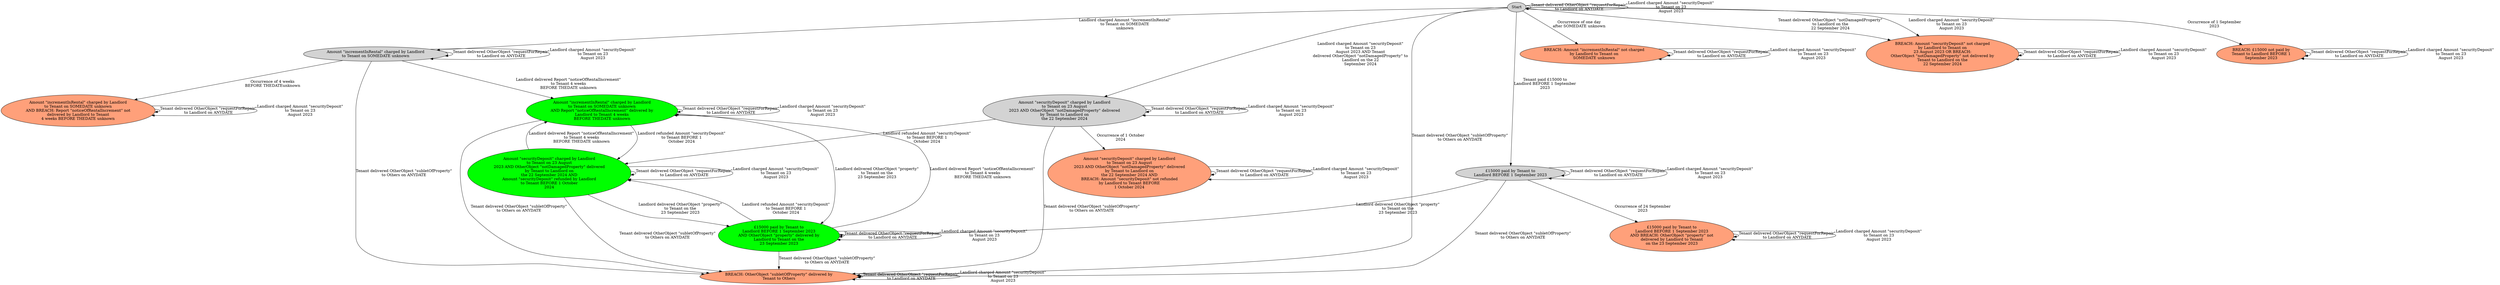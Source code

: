 digraph {
    1 [label="Amount \"incrementInRental\" charged by Landlord\nto Tenant on SOMEDATE unknown"
      ,fillcolor=lightgray
      ,style=filled];
    2 [label="Amount \"incrementInRental\" charged by Landlord\nto Tenant on SOMEDATE unknown\nAND BREACH: Report \"noticeOfRentalIncrement\" not\ndelivered by Landlord to Tenant\n4 weeks BEFORE THEDATE unknown"
      ,fillcolor=lightsalmon
      ,style=filled];
    3 [label="Amount \"incrementInRental\" charged by Landlord\nto Tenant on SOMEDATE unknown\nAND Report \"noticeOfRentalIncrement\" delivered by\nLandlord to Tenant 4 weeks\nBEFORE THEDATE unknown"
      ,fillcolor=green
      ,style=filled];
    4 [label="Amount \"securityDeposit\" charged by Landlord\nto Tenant on 23 August\n2023 AND OtherObject \"notDamagedProperty\" delivered\nby Tenant to Landlord on\nthe 22 September 2024"
      ,fillcolor=lightgray
      ,style=filled];
    5 [label="Amount \"securityDeposit\" charged by Landlord\nto Tenant on 23 August\n2023 AND OtherObject \"notDamagedProperty\" delivered\nby Tenant to Landlord on\nthe 22 September 2024 AND\nAmount \"securityDeposit\" refunded by Landlord\nto Tenant BEFORE 1 October\n2024"
      ,fillcolor=green
      ,style=filled];
    6 [label="Amount \"securityDeposit\" charged by Landlord\nto Tenant on 23 August\n2023 AND OtherObject \"notDamagedProperty\" delivered\nby Tenant to Landlord on\nthe 22 September 2024 AND\nBREACH: Amount \"securityDeposit\" not refunded\nby Landlord to Tenant BEFORE\n1 October 2024"
      ,fillcolor=lightsalmon
      ,style=filled];
    7 [label="BREACH: Amount \"incrementInRental\" not charged\nby Landlord to Tenant on\nSOMEDATE unknown"
      ,fillcolor=lightsalmon
      ,style=filled];
    8 [label="BREACH: Amount \"securityDeposit\" not charged\nby Landlord to Tenant on\n23 August 2023 OR BREACH:\nOtherObject \"notDamagedProperty\" not delivered by\nTenant to Landlord on the\n22 September 2024"
      ,fillcolor=lightsalmon
      ,style=filled];
    9 [label="BREACH: OtherObject \"subletOfProperty\" delivered by\nTenant to Others"
      ,fillcolor=lightsalmon
      ,style=filled];
    10 [label="BREACH: £15000 not paid by\nTenant to Landlord BEFORE 1\nSeptember 2023"
       ,fillcolor=lightsalmon
       ,style=filled];
    11 [label=Start
       ,fillcolor=lightgray
       ,style=filled];
    12 [label="£15000 paid by Tenant to\nLandlord BEFORE 1 September 2023"
       ,fillcolor=lightgray
       ,style=filled];
    13 [label="£15000 paid by Tenant to\nLandlord BEFORE 1 September 2023\nAND BREACH: OtherObject \"property\" not\ndelivered by Landlord to Tenant\non the 23 September 2023"
       ,fillcolor=lightsalmon
       ,style=filled];
    14 [label="£15000 paid by Tenant to\nLandlord BEFORE 1 September 2023\nAND OtherObject \"property\" delivered by\nLandlord to Tenant on the\n23 September 2023"
       ,fillcolor=green
       ,style=filled];
    1 -> 1 [label="Tenant delivered OtherObject \"requestForRepair\"\nto Landlord on ANYDATE"];
    1 -> 1 [label="Landlord charged Amount \"securityDeposit\"\nto Tenant on 23\nAugust 2023"];
    1 -> 2 [label="Occurrence of 4 weeks\nBEFORE THEDATEunknown"];
    1 -> 3 [label="Landlord delivered Report \"noticeOfRentalIncrement\"\nto Tenant 4 weeks\nBEFORE THEDATE unknown"];
    1 -> 9 [label="Tenant delivered OtherObject \"subletOfProperty\"\nto Others on ANYDATE"];
    2 -> 2 [label="Tenant delivered OtherObject \"requestForRepair\"\nto Landlord on ANYDATE"];
    2 -> 2 [label="Landlord charged Amount \"securityDeposit\"\nto Tenant on 23\nAugust 2023"];
    3 -> 3 [label="Tenant delivered OtherObject \"requestForRepair\"\nto Landlord on ANYDATE"];
    3 -> 3 [label="Landlord charged Amount \"securityDeposit\"\nto Tenant on 23\nAugust 2023"];
    3 -> 5 [label="Landlord refunded Amount \"securityDeposit\"\nto Tenant BEFORE 1\nOctober 2024"];
    3 -> 9 [label="Tenant delivered OtherObject \"subletOfProperty\"\nto Others on ANYDATE"];
    3 -> 14 [label="Landlord delivered OtherObject \"property\"\nto Tenant on the\n23 September 2023"];
    4 -> 4 [label="Tenant delivered OtherObject \"requestForRepair\"\nto Landlord on ANYDATE"];
    4 -> 4 [label="Landlord charged Amount \"securityDeposit\"\nto Tenant on 23\nAugust 2023"];
    4 -> 5 [label="Landlord refunded Amount \"securityDeposit\"\nto Tenant BEFORE 1\nOctober 2024"];
    4 -> 6 [label="Occurrence of 1 October\n2024"];
    4 -> 9 [label="Tenant delivered OtherObject \"subletOfProperty\"\nto Others on ANYDATE"];
    5 -> 3 [label="Landlord delivered Report \"noticeOfRentalIncrement\"\nto Tenant 4 weeks\nBEFORE THEDATE unknown"];
    5 -> 5 [label="Tenant delivered OtherObject \"requestForRepair\"\nto Landlord on ANYDATE"];
    5 -> 5 [label="Landlord charged Amount \"securityDeposit\"\nto Tenant on 23\nAugust 2023"];
    5 -> 9 [label="Tenant delivered OtherObject \"subletOfProperty\"\nto Others on ANYDATE"];
    5 -> 14 [label="Landlord delivered OtherObject \"property\"\nto Tenant on the\n23 September 2023"];
    6 -> 6 [label="Tenant delivered OtherObject \"requestForRepair\"\nto Landlord on ANYDATE"];
    6 -> 6 [label="Landlord charged Amount \"securityDeposit\"\nto Tenant on 23\nAugust 2023"];
    7 -> 7 [label="Tenant delivered OtherObject \"requestForRepair\"\nto Landlord on ANYDATE"];
    7 -> 7 [label="Landlord charged Amount \"securityDeposit\"\nto Tenant on 23\nAugust 2023"];
    8 -> 8 [label="Tenant delivered OtherObject \"requestForRepair\"\nto Landlord on ANYDATE"];
    8 -> 8 [label="Landlord charged Amount \"securityDeposit\"\nto Tenant on 23\nAugust 2023"];
    9 -> 9 [label="Tenant delivered OtherObject \"requestForRepair\"\nto Landlord on ANYDATE"];
    9 -> 9 [label="Landlord charged Amount \"securityDeposit\"\nto Tenant on 23\nAugust 2023"];
    10 -> 10 [label="Tenant delivered OtherObject \"requestForRepair\"\nto Landlord on ANYDATE"];
    10 -> 10 [label="Landlord charged Amount \"securityDeposit\"\nto Tenant on 23\nAugust 2023"];
    11 -> 1 [label="Landlord charged Amount \"incrementInRental\"\nto Tenant on SOMEDATE\nunknown"];
    11 -> 4 [label="Landlord charged Amount \"securityDeposit\"\nto Tenant on 23\nAugust 2023 AND Tenant\ndelivered OtherObject \"notDamagedProperty\" to\nLandlord on the 22\nSeptember 2024"];
    11 -> 7 [label="Occurrence of one day\nafter SOMEDATE unknown"];
    11 -> 8 [label="Tenant delivered OtherObject \"notDamagedProperty\"\nto Landlord on the\n22 September 2024"];
    11 -> 8 [label="Landlord charged Amount \"securityDeposit\"\nto Tenant on 23\nAugust 2023"];
    11 -> 9 [label="Tenant delivered OtherObject \"subletOfProperty\"\nto Others on ANYDATE"];
    11 -> 10 [label="Occurrence of 1 September\n2023"];
    11 -> 11 [label="Tenant delivered OtherObject \"requestForRepair\"\nto Landlord on ANYDATE"];
    11 -> 11 [label="Landlord charged Amount \"securityDeposit\"\nto Tenant on 23\nAugust 2023"];
    11 -> 12 [label="Tenant paid £15000 to\nLandlord BEFORE 1 September\n2023"];
    12 -> 9 [label="Tenant delivered OtherObject \"subletOfProperty\"\nto Others on ANYDATE"];
    12 -> 12 [label="Tenant delivered OtherObject \"requestForRepair\"\nto Landlord on ANYDATE"];
    12 -> 12 [label="Landlord charged Amount \"securityDeposit\"\nto Tenant on 23\nAugust 2023"];
    12 -> 13 [label="Occurrence of 24 September\n2023"];
    12 -> 14 [label="Landlord delivered OtherObject \"property\"\nto Tenant on the\n23 September 2023"];
    13 -> 13 [label="Tenant delivered OtherObject \"requestForRepair\"\nto Landlord on ANYDATE"];
    13 -> 13 [label="Landlord charged Amount \"securityDeposit\"\nto Tenant on 23\nAugust 2023"];
    14 -> 3 [label="Landlord delivered Report \"noticeOfRentalIncrement\"\nto Tenant 4 weeks\nBEFORE THEDATE unknown"];
    14 -> 5 [label="Landlord refunded Amount \"securityDeposit\"\nto Tenant BEFORE 1\nOctober 2024"];
    14 -> 9 [label="Tenant delivered OtherObject \"subletOfProperty\"\nto Others on ANYDATE"];
    14 -> 14 [label="Tenant delivered OtherObject \"requestForRepair\"\nto Landlord on ANYDATE"];
    14 -> 14 [label="Landlord charged Amount \"securityDeposit\"\nto Tenant on 23\nAugust 2023"];
}